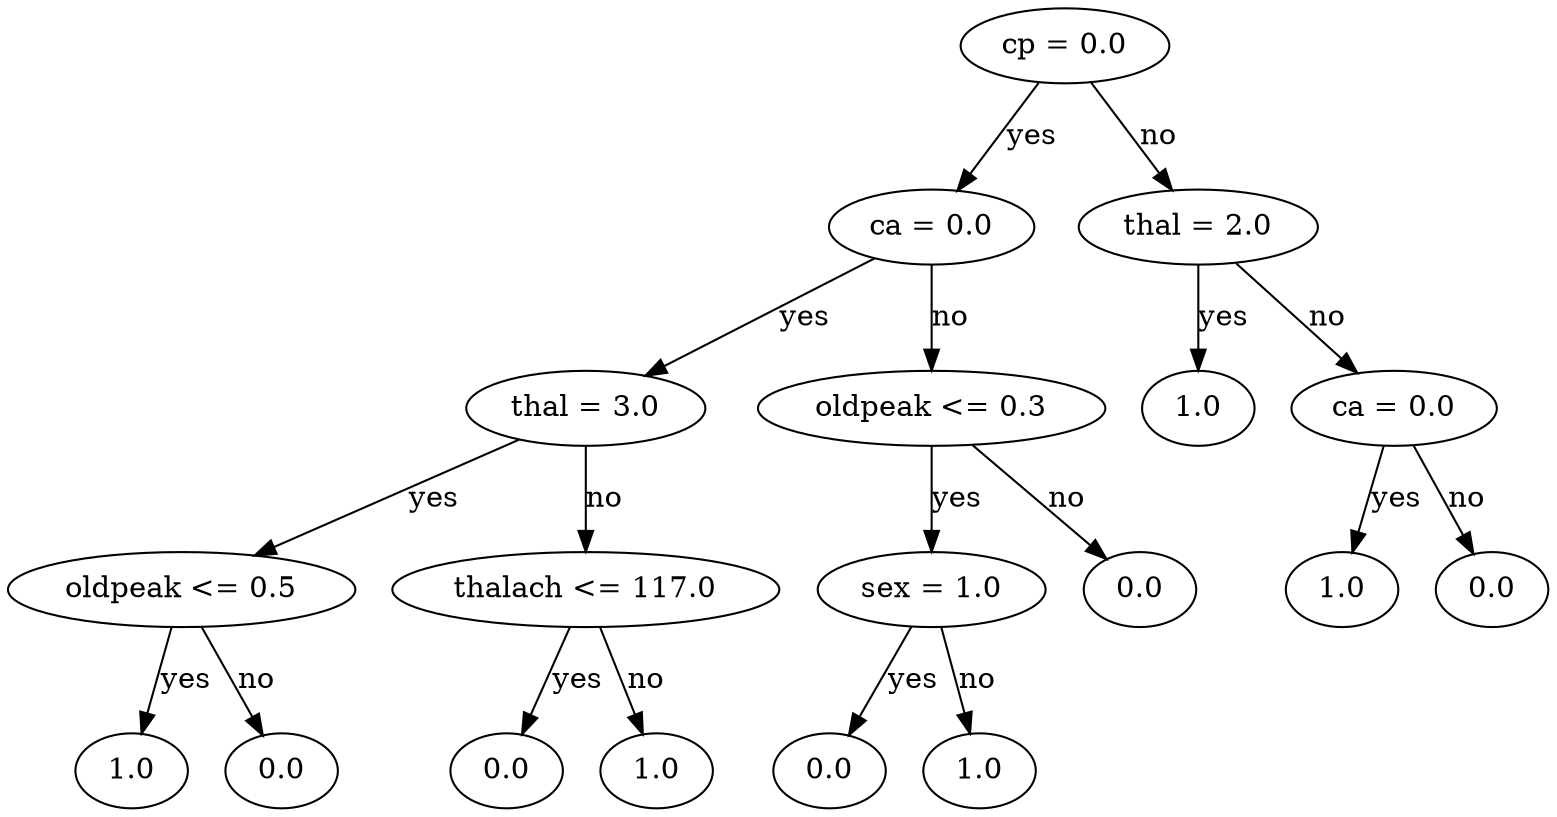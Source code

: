 digraph {
	"cp = 0.00" [label="cp = 0.0"]
	"ca = 0.01" [label="ca = 0.0"]
	"thal = 3.02" [label="thal = 3.0"]
	"oldpeak <= 0.53" [label="oldpeak <= 0.5"]
	41.0 [label=1.0]
	"oldpeak <= 0.53" -> 41.0 [label=yes]
	50.0 [label=0.0]
	"oldpeak <= 0.53" -> 50.0 [label=no]
	"thal = 3.02" -> "oldpeak <= 0.53" [label=yes]
	"thalach <= 117.06" [label="thalach <= 117.0"]
	70.0 [label=0.0]
	"thalach <= 117.06" -> 70.0 [label=yes]
	81.0 [label=1.0]
	"thalach <= 117.06" -> 81.0 [label=no]
	"thal = 3.02" -> "thalach <= 117.06" [label=no]
	"ca = 0.01" -> "thal = 3.02" [label=yes]
	"oldpeak <= 0.39" [label="oldpeak <= 0.3"]
	"sex = 1.010" [label="sex = 1.0"]
	110.0 [label=0.0]
	"sex = 1.010" -> 110.0 [label=yes]
	121.0 [label=1.0]
	"sex = 1.010" -> 121.0 [label=no]
	"oldpeak <= 0.39" -> "sex = 1.010" [label=yes]
	130.0 [label=0.0]
	"oldpeak <= 0.39" -> 130.0 [label=no]
	"ca = 0.01" -> "oldpeak <= 0.39" [label=no]
	"cp = 0.00" -> "ca = 0.01" [label=yes]
	"thal = 2.014" [label="thal = 2.0"]
	151.0 [label=1.0]
	"thal = 2.014" -> 151.0 [label=yes]
	"ca = 0.016" [label="ca = 0.0"]
	171.0 [label=1.0]
	"ca = 0.016" -> 171.0 [label=yes]
	180.0 [label=0.0]
	"ca = 0.016" -> 180.0 [label=no]
	"thal = 2.014" -> "ca = 0.016" [label=no]
	"cp = 0.00" -> "thal = 2.014" [label=no]
}
